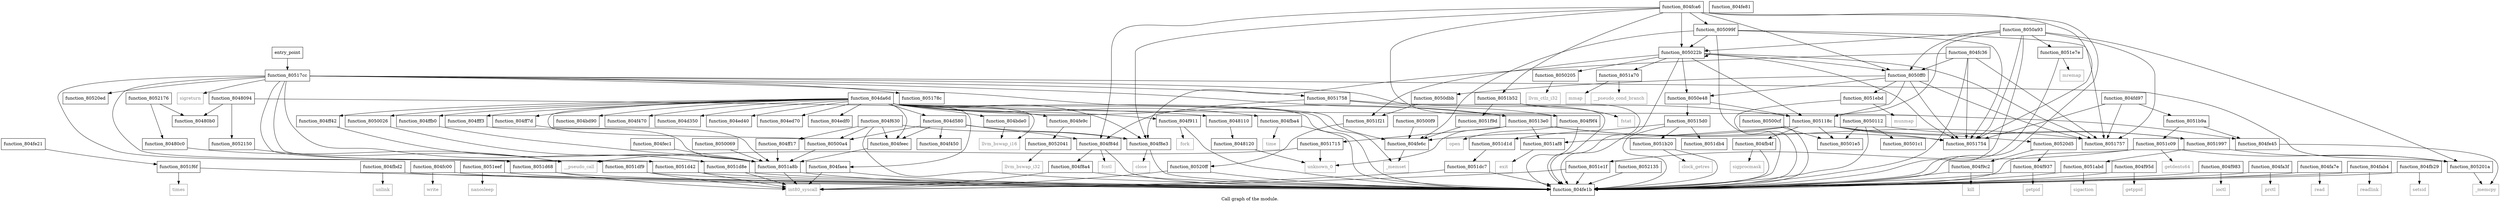 digraph "Call graph of the module." {
  label="Call graph of the module.";
  node [shape=record];

  Node_function_804fb4f [label="{function_804fb4f}"];
  Node_function_804feec [label="{function_804feec}"];
  Node_function_8050026 [label="{function_8050026}"];
  Node_function_805118c [label="{function_805118c}"];
  Node_function_804fba4 [label="{function_804fba4}"];
  Node_function_804fbd2 [label="{function_804fbd2}"];
  Node_function_8051997 [label="{function_8051997}"];
  Node_function_804fc00 [label="{function_804fc00}"];
  Node_function_8051a8b [label="{function_8051a8b}"];
  Node_function_804fc36 [label="{function_804fc36}"];
  Node_function_804fca6 [label="{function_804fca6}"];
  Node_function_804fd97 [label="{function_804fd97}"];
  Node_function_804fe1b [label="{function_804fe1b}"];
  Node_function_804fe21 [label="{function_804fe21}"];
  Node_function_80501e5 [label="{function_80501e5}"];
  Node_function_80513e0 [label="{function_80513e0}"];
  Node_function_8050069 [label="{function_8050069}"];
  Node_function_8050205 [label="{function_8050205}"];
  Node_function_804fe45 [label="{function_804fe45}"];
  Node_function_804fe6c [label="{function_804fe6c}"];
  Node_function_804fe81 [label="{function_804fe81}"];
  Node_function_805022b [label="{function_805022b}"];
  Node_function_80515d0 [label="{function_80515d0}"];
  Node_function_80500a4 [label="{function_80500a4}"];
  Node_function_8051715 [label="{function_8051715}"];
  Node_function_80500cf [label="{function_80500cf}"];
  Node_function_804fe9c [label="{function_804fe9c}"];
  Node_function_8051754 [label="{function_8051754}"];
  Node_function_8051a70 [label="{function_8051a70}"];
  Node_function_80500f9 [label="{function_80500f9}"];
  Node_function_804fec1 [label="{function_804fec1}"];
  Node_function_805099f [label="{function_805099f}"];
  Node_function_804ff17 [label="{function_804ff17}"];
  Node_function_8051757 [label="{function_8051757}"];
  Node_function_8050112 [label="{function_8050112}"];
  Node_function_80517cc [label="{function_80517cc}"];
  Node_function_804ff42 [label="{function_804ff42}"];
  Node_function_8050a93 [label="{function_8050a93}"];
  Node_function_8051758 [label="{function_8051758}"];
  Node_function_804fff3 [label="{function_804fff3}"];
  Node_function_805178c [label="{function_805178c}"];
  Node_function_80501c1 [label="{function_80501c1}"];
  Node_function_8050dbb [label="{function_8050dbb}"];
  Node_function_804ff7d [label="{function_804ff7d}"];
  Node_function_804ffb0 [label="{function_804ffb0}"];
  Node_function_8050e48 [label="{function_8050e48}"];
  Node_unlink [color="gray50", fontcolor="gray50", label="{unlink}"];
  Node_function_8051abd [label="{function_8051abd}"];
  Node_function_8051af8 [label="{function_8051af8}"];
  Node_function_8051b20 [label="{function_8051b20}"];
  Node_function_8051b52 [label="{function_8051b52}"];
  Node_function_8051b9a [label="{function_8051b9a}"];
  Node_function_8051c09 [label="{function_8051c09}"];
  Node_function_8051d1d [label="{function_8051d1d}"];
  Node_function_8051d42 [label="{function_8051d42}"];
  Node_function_8051d68 [label="{function_8051d68}"];
  Node_function_8051d8e [label="{function_8051d8e}"];
  Node_function_8051db4 [label="{function_8051db4}"];
  Node_function_8051dc7 [label="{function_8051dc7}"];
  Node_function_8051df9 [label="{function_8051df9}"];
  Node_function_8051e1f [label="{function_8051e1f}"];
  Node_function_8051e7e [label="{function_8051e7e}"];
  Node_function_8051ebd [label="{function_8051ebd}"];
  Node_function_8051eef [label="{function_8051eef}"];
  Node_function_8051f21 [label="{function_8051f21}"];
  Node_function_8051f6f [label="{function_8051f6f}"];
  Node_function_8051f9d [label="{function_8051f9d}"];
  Node_function_805201a [label="{function_805201a}"];
  Node_function_8052041 [label="{function_8052041}"];
  Node_function_80520d5 [label="{function_80520d5}"];
  Node_function_80520ed [label="{function_80520ed}"];
  Node_function_80520ff [label="{function_80520ff}"];
  Node_function_8052135 [label="{function_8052135}"];
  Node_function_8052150 [label="{function_8052150}"];
  Node_function_8052176 [label="{function_8052176}"];
  Node_llvm_bswap_i32 [color="gray50", fontcolor="gray50", label="{llvm_bswap_i32}"];
  Node_llvm_ctlz_i32 [color="gray50", fontcolor="gray50", label="{llvm_ctlz_i32}"];
  Node__memset [color="gray50", fontcolor="gray50", label="{_memset}"];
  Node__memcpy [color="gray50", fontcolor="gray50", label="{_memcpy}"];
  Node_llvm_bswap_i16 [color="gray50", fontcolor="gray50", label="{llvm_bswap_i16}"];
  Node_unknown_0 [color="gray50", fontcolor="gray50", label="{unknown_0}"];
  Node_fcntl [color="gray50", fontcolor="gray50", label="{fcntl}"];
  Node_int80_syscall [color="gray50", fontcolor="gray50", label="{int80_syscall}"];
  Node_close [color="gray50", fontcolor="gray50", label="{close}"];
  Node_fork [color="gray50", fontcolor="gray50", label="{fork}"];
  Node_getpid [color="gray50", fontcolor="gray50", label="{getpid}"];
  Node_getppid [color="gray50", fontcolor="gray50", label="{getppid}"];
  Node_ioctl [color="gray50", fontcolor="gray50", label="{ioctl}"];
  Node_kill [color="gray50", fontcolor="gray50", label="{kill}"];
  Node_open [color="gray50", fontcolor="gray50", label="{open}"];
  Node_prctl [color="gray50", fontcolor="gray50", label="{prctl}"];
  Node_read [color="gray50", fontcolor="gray50", label="{read}"];
  Node_readlink [color="gray50", fontcolor="gray50", label="{readlink}"];
  Node_setsid [color="gray50", fontcolor="gray50", label="{setsid}"];
  Node_sigprocmask [color="gray50", fontcolor="gray50", label="{sigprocmask}"];
  Node_time [color="gray50", fontcolor="gray50", label="{time}"];
  Node_write [color="gray50", fontcolor="gray50", label="{write}"];
  Node_sigreturn [color="gray50", fontcolor="gray50", label="{sigreturn}"];
  Node_mmap [color="gray50", fontcolor="gray50", label="{mmap}"];
  Node_sigaction [color="gray50", fontcolor="gray50", label="{sigaction}"];
  Node_exit [color="gray50", fontcolor="gray50", label="{exit}"];
  Node_clock_getres [color="gray50", fontcolor="gray50", label="{clock_getres}"];
  Node_fstat [color="gray50", fontcolor="gray50", label="{fstat}"];
  Node_getdents64 [color="gray50", fontcolor="gray50", label="{getdents64}"];
  Node_mremap [color="gray50", fontcolor="gray50", label="{mremap}"];
  Node_munmap [color="gray50", fontcolor="gray50", label="{munmap}"];
  Node_nanosleep [color="gray50", fontcolor="gray50", label="{nanosleep}"];
  Node_times [color="gray50", fontcolor="gray50", label="{times}"];
  Node_function_8050ff0 [label="{function_8050ff0}"];
  Node___pseudo_call [color="gray50", fontcolor="gray50", label="{__pseudo_call}"];
  Node___pseudo_cond_branch [color="gray50", fontcolor="gray50", label="{__pseudo_cond_branch}"];
  Node_function_8048094 [label="{function_8048094}"];
  Node_function_80480b0 [label="{function_80480b0}"];
  Node_function_80480c0 [label="{function_80480c0}"];
  Node_function_8048110 [label="{function_8048110}"];
  Node_function_8048120 [label="{function_8048120}"];
  Node_entry_point [label="{entry_point}"];
  Node_function_804bd90 [label="{function_804bd90}"];
  Node_function_804f470 [label="{function_804f470}"];
  Node_function_804bde0 [label="{function_804bde0}"];
  Node_function_804d350 [label="{function_804d350}"];
  Node_function_804d580 [label="{function_804d580}"];
  Node_function_804da6d [label="{function_804da6d}"];
  Node_function_804ed40 [label="{function_804ed40}"];
  Node_function_804ed70 [label="{function_804ed70}"];
  Node_function_804edf0 [label="{function_804edf0}"];
  Node_function_804f450 [label="{function_804f450}"];
  Node_function_804f630 [label="{function_804f630}"];
  Node_function_804f84d [label="{function_804f84d}"];
  Node_function_804f8a4 [label="{function_804f8a4}"];
  Node_function_804f8e3 [label="{function_804f8e3}"];
  Node_function_804f911 [label="{function_804f911}"];
  Node_function_804f937 [label="{function_804f937}"];
  Node_function_804f95d [label="{function_804f95d}"];
  Node_function_804f983 [label="{function_804f983}"];
  Node_function_804f9c2 [label="{function_804f9c2}"];
  Node_function_804f9f4 [label="{function_804f9f4}"];
  Node_function_804fa3f [label="{function_804fa3f}"];
  Node_function_804fa7e [label="{function_804fa7e}"];
  Node_function_804fab4 [label="{function_804fab4}"];
  Node_function_804faea [label="{function_804faea}"];
  Node_function_804fb29 [label="{function_804fb29}"];
  Node_function_804fb4f -> Node_function_804fe1b;
  Node_function_804fb4f -> Node_sigprocmask;
  Node_function_804feec -> Node_function_8051a8b;
  Node_function_8050026 -> Node_function_8051a8b;
  Node_function_805118c -> Node_function_804fb4f;
  Node_function_805118c -> Node_function_8051997;
  Node_function_805118c -> Node_function_80501e5;
  Node_function_805118c -> Node_function_804fe6c;
  Node_function_805118c -> Node_function_8051754;
  Node_function_805118c -> Node_function_8051af8;
  Node_function_805118c -> Node_function_80520d5;
  Node_function_804fba4 -> Node_function_804fe1b;
  Node_function_804fba4 -> Node_time;
  Node_function_804fbd2 -> Node_function_804fe1b;
  Node_function_804fbd2 -> Node_unlink;
  Node_function_8051997 -> Node_function_8051abd;
  Node_function_8051997 -> Node_function_805201a;
  Node_function_804fc00 -> Node_function_804fe1b;
  Node_function_804fc00 -> Node_write;
  Node_function_8051a8b -> Node_function_804fe1b;
  Node_function_8051a8b -> Node_int80_syscall;
  Node_function_804fc36 -> Node_function_804fe1b;
  Node_function_804fc36 -> Node_function_8051754;
  Node_function_804fc36 -> Node_function_8051757;
  Node_function_804fc36 -> Node_function_8050ff0;
  Node_function_804fc36 -> Node_function_804f8e3;
  Node_function_804fca6 -> Node_function_804fe1b;
  Node_function_804fca6 -> Node_function_805022b;
  Node_function_804fca6 -> Node_function_8051754;
  Node_function_804fca6 -> Node_function_805099f;
  Node_function_804fca6 -> Node_function_8051b52;
  Node_function_804fca6 -> Node_function_8050ff0;
  Node_function_804fca6 -> Node_function_804f84d;
  Node_function_804fca6 -> Node_function_804f8e3;
  Node_function_804fca6 -> Node_function_804f9f4;
  Node_function_804fd97 -> Node_function_8051754;
  Node_function_804fd97 -> Node_function_8051757;
  Node_function_804fd97 -> Node_function_8051b9a;
  Node_function_804fe21 -> Node_function_8051f6f;
  Node_function_80513e0 -> Node_function_8051715;
  Node_function_80513e0 -> Node_function_8051754;
  Node_function_80513e0 -> Node_function_8051757;
  Node_function_80513e0 -> Node_function_8051af8;
  Node_function_80513e0 -> Node_unknown_0;
  Node_function_8050069 -> Node_function_8051a8b;
  Node_function_8050205 -> Node_llvm_ctlz_i32;
  Node_function_804fe45 -> Node__memcpy;
  Node_function_804fe6c -> Node__memset;
  Node_function_805022b -> Node_function_805118c;
  Node_function_805022b -> Node_function_804fe1b;
  Node_function_805022b -> Node_function_8050205;
  Node_function_805022b -> Node_function_805022b;
  Node_function_805022b -> Node_function_8051754;
  Node_function_805022b -> Node_function_8051a70;
  Node_function_805022b -> Node_function_8051757;
  Node_function_805022b -> Node_function_8050e48;
  Node_function_805022b -> Node_function_8051f21;
  Node_function_805022b -> Node_function_8050ff0;
  Node_function_80515d0 -> Node_function_804fe1b;
  Node_function_80515d0 -> Node_function_8051b20;
  Node_function_80515d0 -> Node_function_8051d1d;
  Node_function_80515d0 -> Node_function_8051db4;
  Node_function_80500a4 -> Node_function_8051a8b;
  Node_function_8051715 -> Node_unknown_0;
  Node_function_8051715 -> Node___pseudo_call;
  Node_function_80500cf -> Node_function_804fe1b;
  Node_function_80500cf -> Node_function_80501e5;
  Node_function_804fe9c -> Node_function_8052041;
  Node_function_8051a70 -> Node_mmap;
  Node_function_8051a70 -> Node___pseudo_cond_branch;
  Node_function_80500f9 -> Node_function_804fe6c;
  Node_function_804fec1 -> Node_function_8051a8b;
  Node_function_805099f -> Node_function_804fe1b;
  Node_function_805099f -> Node_function_804fe6c;
  Node_function_805099f -> Node_function_805022b;
  Node_function_805099f -> Node_function_8051754;
  Node_function_805099f -> Node_function_8051757;
  Node_function_804ff17 -> Node_function_8051a8b;
  Node_function_8050112 -> Node_function_8051997;
  Node_function_8050112 -> Node_function_804fe1b;
  Node_function_8050112 -> Node_function_80501e5;
  Node_function_8050112 -> Node_function_80501c1;
  Node_function_80517cc -> Node_function_804fe1b;
  Node_function_80517cc -> Node_function_80513e0;
  Node_function_80517cc -> Node_function_804fe6c;
  Node_function_80517cc -> Node_function_8051758;
  Node_function_80517cc -> Node_function_805178c;
  Node_function_80517cc -> Node_function_8051d42;
  Node_function_80517cc -> Node_function_8051d68;
  Node_function_80517cc -> Node_function_8051d8e;
  Node_function_80517cc -> Node_function_8051df9;
  Node_function_80517cc -> Node_function_805201a;
  Node_function_80517cc -> Node_function_80520ed;
  Node_function_80517cc -> Node_sigreturn;
  Node_function_80517cc -> Node___pseudo_call;
  Node_function_804ff42 -> Node_function_8051a8b;
  Node_function_8050a93 -> Node_function_805118c;
  Node_function_8050a93 -> Node_function_804fe1b;
  Node_function_8050a93 -> Node_function_805022b;
  Node_function_8050a93 -> Node_function_8051754;
  Node_function_8050a93 -> Node_function_8051757;
  Node_function_8050a93 -> Node_function_8051e7e;
  Node_function_8050a93 -> Node_function_805201a;
  Node_function_8050a93 -> Node_function_8050ff0;
  Node_function_8051758 -> Node_function_805118c;
  Node_function_8051758 -> Node_function_804f84d;
  Node_function_8051758 -> Node_function_804f9f4;
  Node_function_804fff3 -> Node_function_8051a8b;
  Node_function_8050dbb -> Node_function_8051f21;
  Node_function_804ff7d -> Node_function_8051a8b;
  Node_function_804ffb0 -> Node_function_8051a8b;
  Node_function_8050e48 -> Node_function_805118c;
  Node_function_8050e48 -> Node_function_80515d0;
  Node_function_8051abd -> Node_function_804fe1b;
  Node_function_8051abd -> Node_sigaction;
  Node_function_8051af8 -> Node_exit;
  Node_function_8051b20 -> Node_function_804fe1b;
  Node_function_8051b20 -> Node_clock_getres;
  Node_function_8051b52 -> Node_function_804fe1b;
  Node_function_8051b52 -> Node_function_8051f9d;
  Node_function_8051b52 -> Node_fstat;
  Node_function_8051b9a -> Node_function_804fe45;
  Node_function_8051b9a -> Node_function_8051c09;
  Node_function_8051c09 -> Node_function_804fe1b;
  Node_function_8051c09 -> Node_function_8051e1f;
  Node_function_8051c09 -> Node_function_805201a;
  Node_function_8051c09 -> Node_getdents64;
  Node_function_8051d1d -> Node_function_8051dc7;
  Node_function_8051d42 -> Node_function_804fe1b;
  Node_function_8051d42 -> Node_int80_syscall;
  Node_function_8051d68 -> Node_function_804fe1b;
  Node_function_8051d68 -> Node_int80_syscall;
  Node_function_8051d8e -> Node_function_804fe1b;
  Node_function_8051d8e -> Node_int80_syscall;
  Node_function_8051dc7 -> Node_function_804fe1b;
  Node_function_8051dc7 -> Node_int80_syscall;
  Node_function_8051df9 -> Node_function_804fe1b;
  Node_function_8051df9 -> Node_int80_syscall;
  Node_function_8051e1f -> Node_function_804fe1b;
  Node_function_8051e1f -> Node_int80_syscall;
  Node_function_8051e7e -> Node_function_804fe1b;
  Node_function_8051e7e -> Node_mremap;
  Node_function_8051ebd -> Node_function_804fe1b;
  Node_function_8051ebd -> Node_munmap;
  Node_function_8051eef -> Node_function_804fe1b;
  Node_function_8051eef -> Node_nanosleep;
  Node_function_8051f21 -> Node_function_80520ff;
  Node_function_8051f6f -> Node_function_804fe1b;
  Node_function_8051f6f -> Node_times;
  Node_function_8051f9d -> Node_function_804fe6c;
  Node_function_805201a -> Node__memcpy;
  Node_function_8052041 -> Node_llvm_bswap_i32;
  Node_function_80520d5 -> Node_function_804f937;
  Node_function_80520d5 -> Node_function_804f9c2;
  Node_function_80520ff -> Node_function_804fe1b;
  Node_function_80520ff -> Node_int80_syscall;
  Node_function_8052135 -> Node_function_804fe1b;
  Node_function_8052150 -> Node___pseudo_call;
  Node_function_8052176 -> Node_function_80480b0;
  Node_function_8052176 -> Node_function_80480c0;
  Node_function_8050ff0 -> Node_function_805118c;
  Node_function_8050ff0 -> Node_function_8051754;
  Node_function_8050ff0 -> Node_function_8051757;
  Node_function_8050ff0 -> Node_function_8050dbb;
  Node_function_8050ff0 -> Node_function_8050e48;
  Node_function_8050ff0 -> Node_function_8051ebd;
  Node_function_8048094 -> Node_function_8052150;
  Node_function_8048094 -> Node_function_80480b0;
  Node_function_8048094 -> Node_function_8048110;
  Node_function_80480c0 -> Node___pseudo_call;
  Node_function_8048110 -> Node_function_8048120;
  Node_function_8048120 -> Node_unknown_0;
  Node_entry_point -> Node_function_80517cc;
  Node_function_804bde0 -> Node_llvm_bswap_i16;
  Node_function_804d580 -> Node_function_804feec;
  Node_function_804d580 -> Node_function_80500a4;
  Node_function_804d580 -> Node_function_804f450;
  Node_function_804d580 -> Node_function_804f84d;
  Node_function_804d580 -> Node_function_804f8e3;
  Node_function_804da6d -> Node_function_804feec;
  Node_function_804da6d -> Node_function_8050026;
  Node_function_804da6d -> Node_function_804fba4;
  Node_function_804da6d -> Node_function_804fe1b;
  Node_function_804da6d -> Node_function_80513e0;
  Node_function_804da6d -> Node_function_804fe45;
  Node_function_804da6d -> Node_function_80500a4;
  Node_function_804da6d -> Node_function_804fe9c;
  Node_function_804da6d -> Node_function_804ff42;
  Node_function_804da6d -> Node_function_804fff3;
  Node_function_804da6d -> Node_function_804ff7d;
  Node_function_804da6d -> Node_function_804ffb0;
  Node_function_804da6d -> Node__memset;
  Node_function_804da6d -> Node_llvm_bswap_i16;
  Node_function_804da6d -> Node_function_804bd90;
  Node_function_804da6d -> Node_function_804f470;
  Node_function_804da6d -> Node_function_804bde0;
  Node_function_804da6d -> Node_function_804d350;
  Node_function_804da6d -> Node_function_804d580;
  Node_function_804da6d -> Node_function_804ed40;
  Node_function_804da6d -> Node_function_804ed70;
  Node_function_804da6d -> Node_function_804edf0;
  Node_function_804da6d -> Node_function_804f8e3;
  Node_function_804da6d -> Node_function_804f911;
  Node_function_804da6d -> Node_function_804faea;
  Node_function_804f630 -> Node_function_804feec;
  Node_function_804f630 -> Node_function_804fe1b;
  Node_function_804f630 -> Node_function_80500a4;
  Node_function_804f630 -> Node_function_804ff17;
  Node_function_804f630 -> Node_function_804f8e3;
  Node_function_804f84d -> Node_function_804fe1b;
  Node_function_804f84d -> Node_fcntl;
  Node_function_804f84d -> Node_function_804f8a4;
  Node_function_804f8a4 -> Node_function_804fe1b;
  Node_function_804f8a4 -> Node_int80_syscall;
  Node_function_804f8e3 -> Node_function_804fe1b;
  Node_function_804f8e3 -> Node_close;
  Node_function_804f911 -> Node_function_804fe1b;
  Node_function_804f911 -> Node_fork;
  Node_function_804f937 -> Node_function_804fe1b;
  Node_function_804f937 -> Node_getpid;
  Node_function_804f95d -> Node_function_804fe1b;
  Node_function_804f95d -> Node_getppid;
  Node_function_804f983 -> Node_function_804fe1b;
  Node_function_804f983 -> Node_ioctl;
  Node_function_804f9c2 -> Node_function_804fe1b;
  Node_function_804f9c2 -> Node_kill;
  Node_function_804f9f4 -> Node_function_804fe1b;
  Node_function_804f9f4 -> Node_open;
  Node_function_804fa3f -> Node_function_804fe1b;
  Node_function_804fa3f -> Node_prctl;
  Node_function_804fa7e -> Node_function_804fe1b;
  Node_function_804fa7e -> Node_read;
  Node_function_804fab4 -> Node_function_804fe1b;
  Node_function_804fab4 -> Node_readlink;
  Node_function_804faea -> Node_function_804fe1b;
  Node_function_804faea -> Node_int80_syscall;
  Node_function_804fb29 -> Node_function_804fe1b;
  Node_function_804fb29 -> Node_setsid;
}
